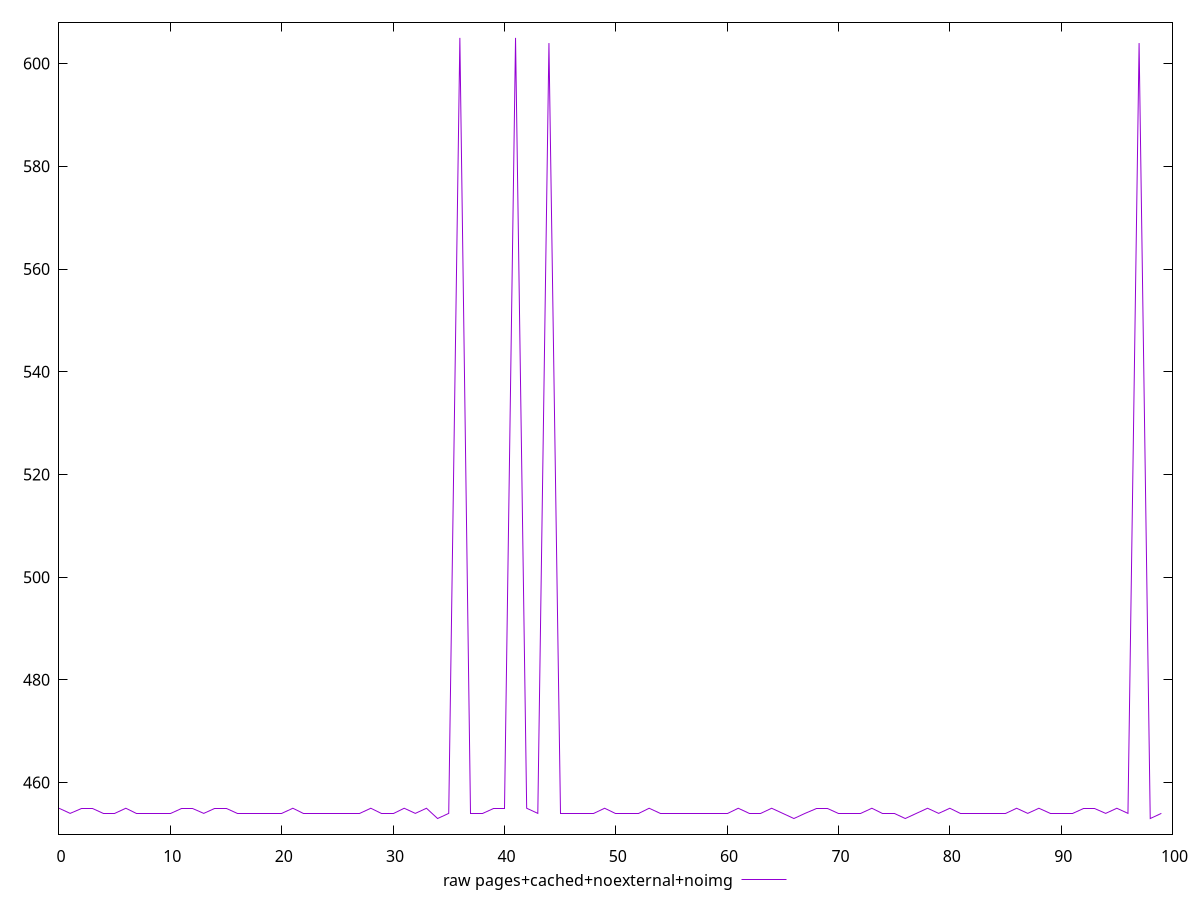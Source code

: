$_rawPagesCachedNoexternalNoimg <<EOF
455
454
455
455
454
454
455
454
454
454
454
455
455
454
455
455
454
454
454
454
454
455
454
454
454
454
454
454
455
454
454
455
454
455
453
454
605
454
454
455
455
605
455
454
604
454
454
454
454
455
454
454
454
455
454
454
454
454
454
454
454
455
454
454
455
454
453
454
455
455
454
454
454
455
454
454
453
454
455
454
455
454
454
454
454
454
455
454
455
454
454
454
455
455
454
455
454
604
453
454
EOF
set key outside below
set terminal pngcairo
set output "report_00006_2020-11-02T20-21-41.718Z/uses-rel-preload/pages+cached+noexternal+noimg//raw.png"
set yrange [449.96:608.04]
plot $_rawPagesCachedNoexternalNoimg title "raw pages+cached+noexternal+noimg" with line ,